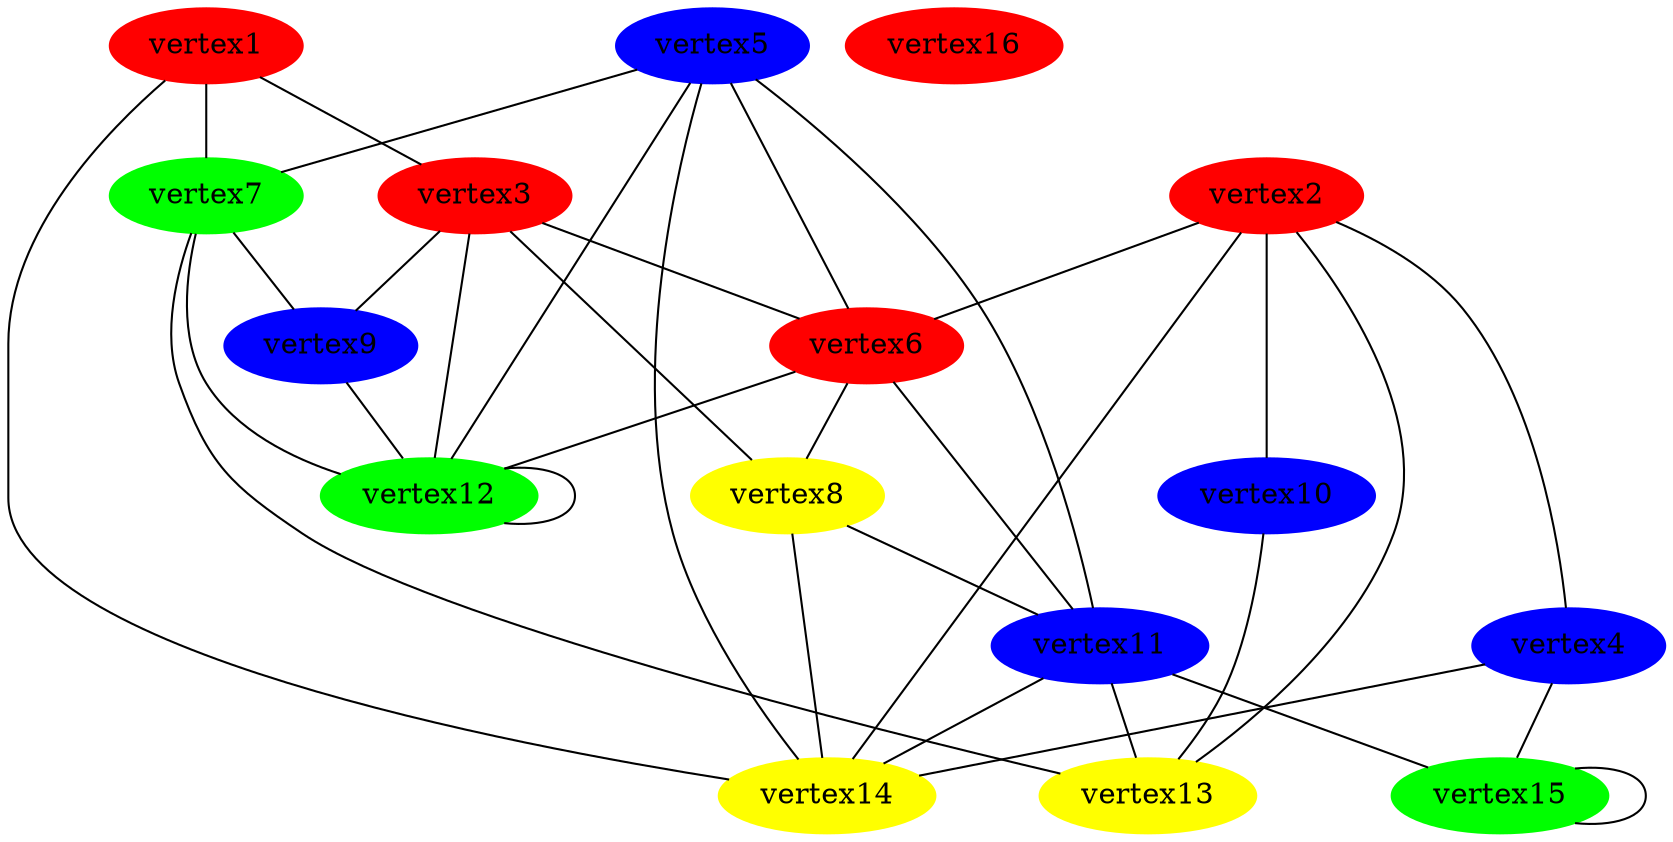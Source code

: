Graph {
vertex1 [style=filled, color=red]
vertex2 [style=filled, color=red]
vertex3 [style=filled, color=red]
vertex4 [style=filled, color=blue]
vertex5 [style=filled, color=blue]
vertex6 [style=filled, color=red]
vertex7 [style=filled, color=green]
vertex8 [style=filled, color=yellow]
vertex9 [style=filled, color=blue]
vertex10 [style=filled, color=blue]
vertex11 [style=filled, color=blue]
vertex12 [style=filled, color=green]
vertex13 [style=filled, color=yellow]
vertex14 [style=filled, color=yellow]
vertex15 [style=filled, color=green]
vertex16 [style=filled, color=red]
vertex1 -- vertex3
vertex1 -- vertex7
vertex1 -- vertex14

vertex2 -- vertex4
vertex2 -- vertex6
vertex2 -- vertex10
vertex2 -- vertex13
vertex2 -- vertex14

vertex3 -- vertex6
vertex3 -- vertex8
vertex3 -- vertex9
vertex3 -- vertex12

vertex4 -- vertex14
vertex4 -- vertex15

vertex5 -- vertex6
vertex5 -- vertex7
vertex5 -- vertex11
vertex5 -- vertex12
vertex5 -- vertex14

vertex6 -- vertex8
vertex6 -- vertex11
vertex6 -- vertex12

vertex7 -- vertex9
vertex7 -- vertex12
vertex7 -- vertex13

vertex8 -- vertex11
vertex8 -- vertex14

vertex9 -- vertex12

vertex10 -- vertex13

vertex11 -- vertex13
vertex11 -- vertex14
vertex11 -- vertex15

vertex12 -- vertex12



vertex15 -- vertex15


}
